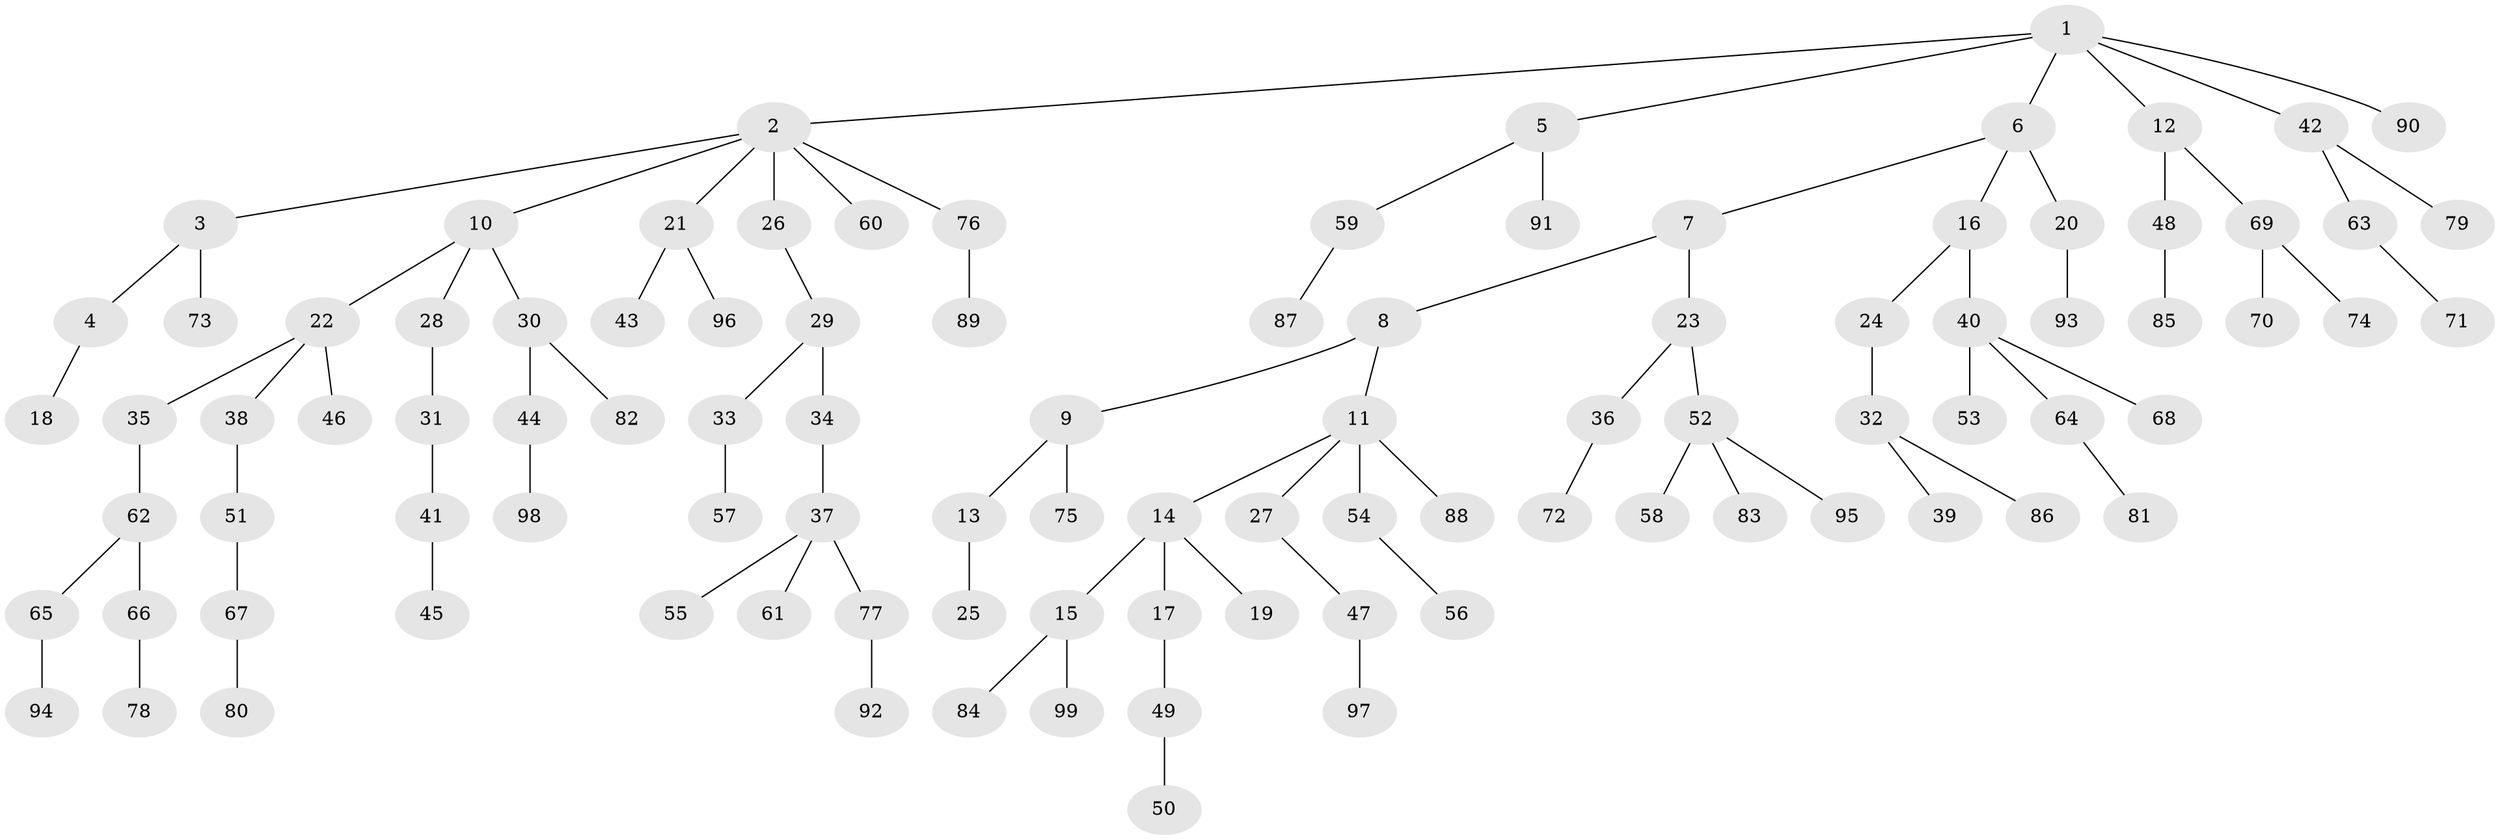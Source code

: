 // Generated by graph-tools (version 1.1) at 2025/37/03/09/25 02:37:06]
// undirected, 99 vertices, 98 edges
graph export_dot {
graph [start="1"]
  node [color=gray90,style=filled];
  1;
  2;
  3;
  4;
  5;
  6;
  7;
  8;
  9;
  10;
  11;
  12;
  13;
  14;
  15;
  16;
  17;
  18;
  19;
  20;
  21;
  22;
  23;
  24;
  25;
  26;
  27;
  28;
  29;
  30;
  31;
  32;
  33;
  34;
  35;
  36;
  37;
  38;
  39;
  40;
  41;
  42;
  43;
  44;
  45;
  46;
  47;
  48;
  49;
  50;
  51;
  52;
  53;
  54;
  55;
  56;
  57;
  58;
  59;
  60;
  61;
  62;
  63;
  64;
  65;
  66;
  67;
  68;
  69;
  70;
  71;
  72;
  73;
  74;
  75;
  76;
  77;
  78;
  79;
  80;
  81;
  82;
  83;
  84;
  85;
  86;
  87;
  88;
  89;
  90;
  91;
  92;
  93;
  94;
  95;
  96;
  97;
  98;
  99;
  1 -- 2;
  1 -- 5;
  1 -- 6;
  1 -- 12;
  1 -- 42;
  1 -- 90;
  2 -- 3;
  2 -- 10;
  2 -- 21;
  2 -- 26;
  2 -- 60;
  2 -- 76;
  3 -- 4;
  3 -- 73;
  4 -- 18;
  5 -- 59;
  5 -- 91;
  6 -- 7;
  6 -- 16;
  6 -- 20;
  7 -- 8;
  7 -- 23;
  8 -- 9;
  8 -- 11;
  9 -- 13;
  9 -- 75;
  10 -- 22;
  10 -- 28;
  10 -- 30;
  11 -- 14;
  11 -- 27;
  11 -- 54;
  11 -- 88;
  12 -- 48;
  12 -- 69;
  13 -- 25;
  14 -- 15;
  14 -- 17;
  14 -- 19;
  15 -- 84;
  15 -- 99;
  16 -- 24;
  16 -- 40;
  17 -- 49;
  20 -- 93;
  21 -- 43;
  21 -- 96;
  22 -- 35;
  22 -- 38;
  22 -- 46;
  23 -- 36;
  23 -- 52;
  24 -- 32;
  26 -- 29;
  27 -- 47;
  28 -- 31;
  29 -- 33;
  29 -- 34;
  30 -- 44;
  30 -- 82;
  31 -- 41;
  32 -- 39;
  32 -- 86;
  33 -- 57;
  34 -- 37;
  35 -- 62;
  36 -- 72;
  37 -- 55;
  37 -- 61;
  37 -- 77;
  38 -- 51;
  40 -- 53;
  40 -- 64;
  40 -- 68;
  41 -- 45;
  42 -- 63;
  42 -- 79;
  44 -- 98;
  47 -- 97;
  48 -- 85;
  49 -- 50;
  51 -- 67;
  52 -- 58;
  52 -- 83;
  52 -- 95;
  54 -- 56;
  59 -- 87;
  62 -- 65;
  62 -- 66;
  63 -- 71;
  64 -- 81;
  65 -- 94;
  66 -- 78;
  67 -- 80;
  69 -- 70;
  69 -- 74;
  76 -- 89;
  77 -- 92;
}
